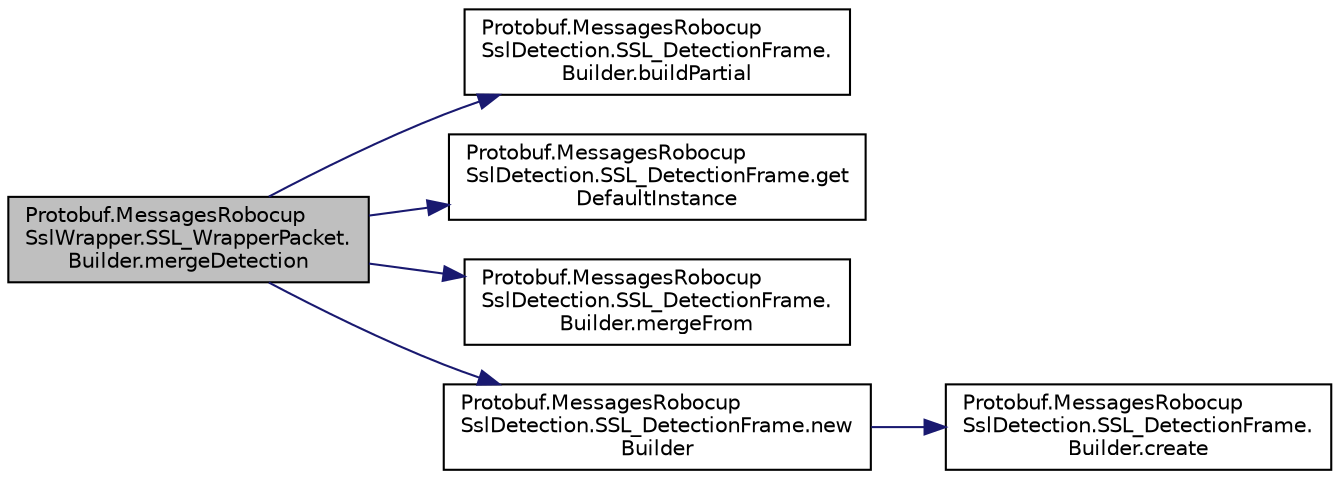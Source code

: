 digraph "Protobuf.MessagesRobocupSslWrapper.SSL_WrapperPacket.Builder.mergeDetection"
{
 // INTERACTIVE_SVG=YES
  edge [fontname="Helvetica",fontsize="10",labelfontname="Helvetica",labelfontsize="10"];
  node [fontname="Helvetica",fontsize="10",shape=record];
  rankdir="LR";
  Node1 [label="Protobuf.MessagesRobocup\lSslWrapper.SSL_WrapperPacket.\lBuilder.mergeDetection",height=0.2,width=0.4,color="black", fillcolor="grey75", style="filled", fontcolor="black"];
  Node1 -> Node2 [color="midnightblue",fontsize="10",style="solid",fontname="Helvetica"];
  Node2 [label="Protobuf.MessagesRobocup\lSslDetection.SSL_DetectionFrame.\lBuilder.buildPartial",height=0.2,width=0.4,color="black", fillcolor="white", style="filled",URL="$d4/dcb/class_protobuf_1_1_messages_robocup_ssl_detection_1_1_s_s_l___detection_frame_1_1_builder.html#a7829fc2c2a39a947f12f0db10c25fd3d"];
  Node1 -> Node3 [color="midnightblue",fontsize="10",style="solid",fontname="Helvetica"];
  Node3 [label="Protobuf.MessagesRobocup\lSslDetection.SSL_DetectionFrame.get\lDefaultInstance",height=0.2,width=0.4,color="black", fillcolor="white", style="filled",URL="$da/d21/class_protobuf_1_1_messages_robocup_ssl_detection_1_1_s_s_l___detection_frame.html#a1012e261077ccc63b4518c8e2d86aa6a"];
  Node1 -> Node4 [color="midnightblue",fontsize="10",style="solid",fontname="Helvetica"];
  Node4 [label="Protobuf.MessagesRobocup\lSslDetection.SSL_DetectionFrame.\lBuilder.mergeFrom",height=0.2,width=0.4,color="black", fillcolor="white", style="filled",URL="$d4/dcb/class_protobuf_1_1_messages_robocup_ssl_detection_1_1_s_s_l___detection_frame_1_1_builder.html#acbc3047c1365734c1cfcc3bdbe883594"];
  Node1 -> Node5 [color="midnightblue",fontsize="10",style="solid",fontname="Helvetica"];
  Node5 [label="Protobuf.MessagesRobocup\lSslDetection.SSL_DetectionFrame.new\lBuilder",height=0.2,width=0.4,color="black", fillcolor="white", style="filled",URL="$da/d21/class_protobuf_1_1_messages_robocup_ssl_detection_1_1_s_s_l___detection_frame.html#ac53f184aa8acefa40866f0f19dfd8e31"];
  Node5 -> Node6 [color="midnightblue",fontsize="10",style="solid",fontname="Helvetica"];
  Node6 [label="Protobuf.MessagesRobocup\lSslDetection.SSL_DetectionFrame.\lBuilder.create",height=0.2,width=0.4,color="black", fillcolor="white", style="filled",URL="$d4/dcb/class_protobuf_1_1_messages_robocup_ssl_detection_1_1_s_s_l___detection_frame_1_1_builder.html#a6c5c6f73e4471119bfcea5169a419bae"];
}
